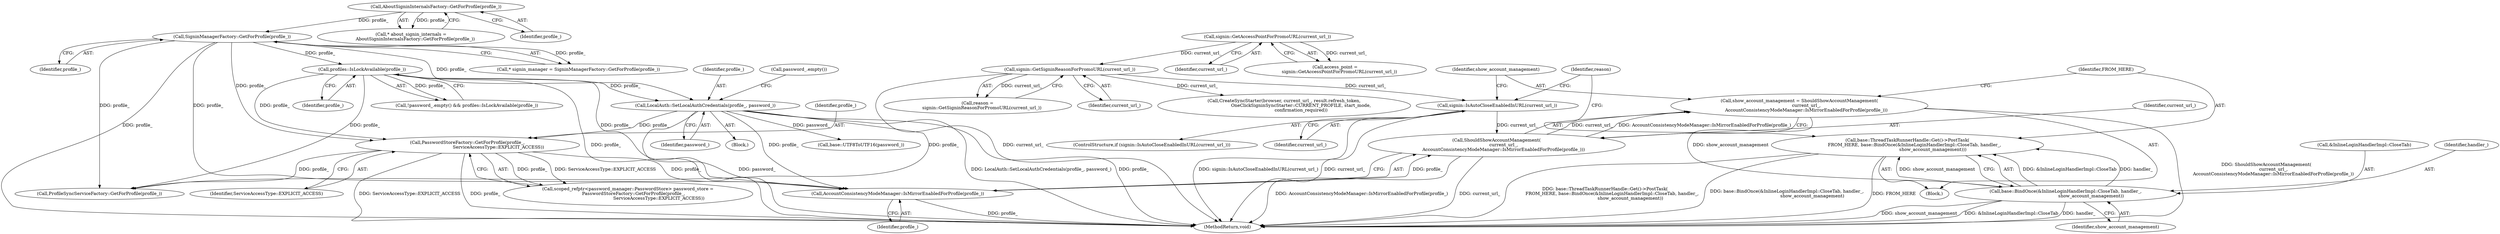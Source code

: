 digraph "0_Chrome_282f53ffdc3b1902da86f6a0791af736837efbf8_8@API" {
"1000229" [label="(Call,base::ThreadTaskRunnerHandle::Get()->PostTask(\n          FROM_HERE, base::BindOnce(&InlineLoginHandlerImpl::CloseTab, handler_,\n                                    show_account_management)))"];
"1000231" [label="(Call,base::BindOnce(&InlineLoginHandlerImpl::CloseTab, handler_,\n                                    show_account_management))"];
"1000223" [label="(Call,show_account_management = ShouldShowAccountManagement(\n          current_url_,\n          AccountConsistencyModeManager::IsMirrorEnabledForProfile(profile_)))"];
"1000225" [label="(Call,ShouldShowAccountManagement(\n          current_url_,\n          AccountConsistencyModeManager::IsMirrorEnabledForProfile(profile_)))"];
"1000219" [label="(Call,signin::IsAutoCloseEnabledInURL(current_url_))"];
"1000141" [label="(Call,signin::GetSigninReasonForPromoURL(current_url_))"];
"1000136" [label="(Call,signin::GetAccessPointForPromoURL(current_url_))"];
"1000227" [label="(Call,AccountConsistencyModeManager::IsMirrorEnabledForProfile(profile_))"];
"1000186" [label="(Call,PasswordStoreFactory::GetForProfile(profile_,\n                                            ServiceAccessType::EXPLICIT_ACCESS))"];
"1000170" [label="(Call,profiles::IsLockAvailable(profile_))"];
"1000146" [label="(Call,SigninManagerFactory::GetForProfile(profile_))"];
"1000123" [label="(Call,AboutSigninInternalsFactory::GetForProfile(profile_))"];
"1000173" [label="(Call,LocalAuth::SetLocalAuthCredentials(profile_, password_))"];
"1000197" [label="(Call,base::UTF8ToUTF16(password_))"];
"1000146" [label="(Call,SigninManagerFactory::GetForProfile(profile_))"];
"1000219" [label="(Call,signin::IsAutoCloseEnabledInURL(current_url_))"];
"1000231" [label="(Call,base::BindOnce(&InlineLoginHandlerImpl::CloseTab, handler_,\n                                    show_account_management))"];
"1000139" [label="(Call,reason =\n      signin::GetSigninReasonForPromoURL(current_url_))"];
"1000232" [label="(Call,&InlineLoginHandlerImpl::CloseTab)"];
"1000230" [label="(Identifier,FROM_HERE)"];
"1000223" [label="(Call,show_account_management = ShouldShowAccountManagement(\n          current_url_,\n          AccountConsistencyModeManager::IsMirrorEnabledForProfile(profile_)))"];
"1000229" [label="(Call,base::ThreadTaskRunnerHandle::Get()->PostTask(\n          FROM_HERE, base::BindOnce(&InlineLoginHandlerImpl::CloseTab, handler_,\n                                    show_account_management)))"];
"1000174" [label="(Identifier,profile_)"];
"1000235" [label="(Identifier,show_account_management)"];
"1000227" [label="(Call,AccountConsistencyModeManager::IsMirrorEnabledForProfile(profile_))"];
"1000170" [label="(Call,profiles::IsLockAvailable(profile_))"];
"1000180" [label="(Call,scoped_refptr<password_manager::PasswordStore> password_store =\n        PasswordStoreFactory::GetForProfile(profile_,\n                                            ServiceAccessType::EXPLICIT_ACCESS))"];
"1000218" [label="(ControlStructure,if (signin::IsAutoCloseEnabledInURL(current_url_)))"];
"1000144" [label="(Call,* signin_manager = SigninManagerFactory::GetForProfile(profile_))"];
"1000187" [label="(Identifier,profile_)"];
"1000173" [label="(Call,LocalAuth::SetLocalAuthCredentials(profile_, password_))"];
"1000147" [label="(Identifier,profile_)"];
"1000225" [label="(Call,ShouldShowAccountManagement(\n          current_url_,\n          AccountConsistencyModeManager::IsMirrorEnabledForProfile(profile_)))"];
"1000224" [label="(Identifier,show_account_management)"];
"1000221" [label="(Block,)"];
"1000186" [label="(Call,PasswordStoreFactory::GetForProfile(profile_,\n                                            ServiceAccessType::EXPLICIT_ACCESS))"];
"1000226" [label="(Identifier,current_url_)"];
"1000171" [label="(Identifier,profile_)"];
"1000136" [label="(Call,signin::GetAccessPointForPromoURL(current_url_))"];
"1000253" [label="(Call,ProfileSyncServiceFactory::GetForProfile(profile_))"];
"1000178" [label="(Call,password_.empty())"];
"1000137" [label="(Identifier,current_url_)"];
"1000167" [label="(Call,!password_.empty() && profiles::IsLockAvailable(profile_))"];
"1000121" [label="(Call,* about_signin_internals =\n      AboutSigninInternalsFactory::GetForProfile(profile_))"];
"1000142" [label="(Identifier,current_url_)"];
"1000188" [label="(Identifier,ServiceAccessType::EXPLICIT_ACCESS)"];
"1000123" [label="(Call,AboutSigninInternalsFactory::GetForProfile(profile_))"];
"1000220" [label="(Identifier,current_url_)"];
"1000305" [label="(Call,CreateSyncStarter(browser, current_url_, result.refresh_token,\n                        OneClickSigninSyncStarter::CURRENT_PROFILE, start_mode,\n                        confirmation_required))"];
"1000134" [label="(Call,access_point =\n      signin::GetAccessPointForPromoURL(current_url_))"];
"1000228" [label="(Identifier,profile_)"];
"1000234" [label="(Identifier,handler_)"];
"1000317" [label="(MethodReturn,void)"];
"1000175" [label="(Identifier,password_)"];
"1000141" [label="(Call,signin::GetSigninReasonForPromoURL(current_url_))"];
"1000124" [label="(Identifier,profile_)"];
"1000172" [label="(Block,)"];
"1000239" [label="(Identifier,reason)"];
"1000229" -> "1000221"  [label="AST: "];
"1000229" -> "1000231"  [label="CFG: "];
"1000230" -> "1000229"  [label="AST: "];
"1000231" -> "1000229"  [label="AST: "];
"1000239" -> "1000229"  [label="CFG: "];
"1000229" -> "1000317"  [label="DDG: base::ThreadTaskRunnerHandle::Get()->PostTask(\n          FROM_HERE, base::BindOnce(&InlineLoginHandlerImpl::CloseTab, handler_,\n                                    show_account_management))"];
"1000229" -> "1000317"  [label="DDG: base::BindOnce(&InlineLoginHandlerImpl::CloseTab, handler_,\n                                    show_account_management)"];
"1000229" -> "1000317"  [label="DDG: FROM_HERE"];
"1000231" -> "1000229"  [label="DDG: &InlineLoginHandlerImpl::CloseTab"];
"1000231" -> "1000229"  [label="DDG: handler_"];
"1000231" -> "1000229"  [label="DDG: show_account_management"];
"1000231" -> "1000235"  [label="CFG: "];
"1000232" -> "1000231"  [label="AST: "];
"1000234" -> "1000231"  [label="AST: "];
"1000235" -> "1000231"  [label="AST: "];
"1000231" -> "1000317"  [label="DDG: show_account_management"];
"1000231" -> "1000317"  [label="DDG: &InlineLoginHandlerImpl::CloseTab"];
"1000231" -> "1000317"  [label="DDG: handler_"];
"1000223" -> "1000231"  [label="DDG: show_account_management"];
"1000223" -> "1000221"  [label="AST: "];
"1000223" -> "1000225"  [label="CFG: "];
"1000224" -> "1000223"  [label="AST: "];
"1000225" -> "1000223"  [label="AST: "];
"1000230" -> "1000223"  [label="CFG: "];
"1000223" -> "1000317"  [label="DDG: ShouldShowAccountManagement(\n          current_url_,\n          AccountConsistencyModeManager::IsMirrorEnabledForProfile(profile_))"];
"1000225" -> "1000223"  [label="DDG: current_url_"];
"1000225" -> "1000223"  [label="DDG: AccountConsistencyModeManager::IsMirrorEnabledForProfile(profile_)"];
"1000225" -> "1000227"  [label="CFG: "];
"1000226" -> "1000225"  [label="AST: "];
"1000227" -> "1000225"  [label="AST: "];
"1000225" -> "1000317"  [label="DDG: AccountConsistencyModeManager::IsMirrorEnabledForProfile(profile_)"];
"1000225" -> "1000317"  [label="DDG: current_url_"];
"1000219" -> "1000225"  [label="DDG: current_url_"];
"1000227" -> "1000225"  [label="DDG: profile_"];
"1000219" -> "1000218"  [label="AST: "];
"1000219" -> "1000220"  [label="CFG: "];
"1000220" -> "1000219"  [label="AST: "];
"1000224" -> "1000219"  [label="CFG: "];
"1000239" -> "1000219"  [label="CFG: "];
"1000219" -> "1000317"  [label="DDG: signin::IsAutoCloseEnabledInURL(current_url_)"];
"1000219" -> "1000317"  [label="DDG: current_url_"];
"1000141" -> "1000219"  [label="DDG: current_url_"];
"1000141" -> "1000139"  [label="AST: "];
"1000141" -> "1000142"  [label="CFG: "];
"1000142" -> "1000141"  [label="AST: "];
"1000139" -> "1000141"  [label="CFG: "];
"1000141" -> "1000317"  [label="DDG: current_url_"];
"1000141" -> "1000139"  [label="DDG: current_url_"];
"1000136" -> "1000141"  [label="DDG: current_url_"];
"1000141" -> "1000305"  [label="DDG: current_url_"];
"1000136" -> "1000134"  [label="AST: "];
"1000136" -> "1000137"  [label="CFG: "];
"1000137" -> "1000136"  [label="AST: "];
"1000134" -> "1000136"  [label="CFG: "];
"1000136" -> "1000134"  [label="DDG: current_url_"];
"1000227" -> "1000228"  [label="CFG: "];
"1000228" -> "1000227"  [label="AST: "];
"1000227" -> "1000317"  [label="DDG: profile_"];
"1000186" -> "1000227"  [label="DDG: profile_"];
"1000170" -> "1000227"  [label="DDG: profile_"];
"1000146" -> "1000227"  [label="DDG: profile_"];
"1000173" -> "1000227"  [label="DDG: profile_"];
"1000186" -> "1000180"  [label="AST: "];
"1000186" -> "1000188"  [label="CFG: "];
"1000187" -> "1000186"  [label="AST: "];
"1000188" -> "1000186"  [label="AST: "];
"1000180" -> "1000186"  [label="CFG: "];
"1000186" -> "1000317"  [label="DDG: ServiceAccessType::EXPLICIT_ACCESS"];
"1000186" -> "1000317"  [label="DDG: profile_"];
"1000186" -> "1000180"  [label="DDG: profile_"];
"1000186" -> "1000180"  [label="DDG: ServiceAccessType::EXPLICIT_ACCESS"];
"1000170" -> "1000186"  [label="DDG: profile_"];
"1000146" -> "1000186"  [label="DDG: profile_"];
"1000173" -> "1000186"  [label="DDG: profile_"];
"1000186" -> "1000253"  [label="DDG: profile_"];
"1000170" -> "1000167"  [label="AST: "];
"1000170" -> "1000171"  [label="CFG: "];
"1000171" -> "1000170"  [label="AST: "];
"1000167" -> "1000170"  [label="CFG: "];
"1000170" -> "1000317"  [label="DDG: profile_"];
"1000170" -> "1000167"  [label="DDG: profile_"];
"1000146" -> "1000170"  [label="DDG: profile_"];
"1000170" -> "1000173"  [label="DDG: profile_"];
"1000170" -> "1000253"  [label="DDG: profile_"];
"1000146" -> "1000144"  [label="AST: "];
"1000146" -> "1000147"  [label="CFG: "];
"1000147" -> "1000146"  [label="AST: "];
"1000144" -> "1000146"  [label="CFG: "];
"1000146" -> "1000317"  [label="DDG: profile_"];
"1000146" -> "1000144"  [label="DDG: profile_"];
"1000123" -> "1000146"  [label="DDG: profile_"];
"1000146" -> "1000173"  [label="DDG: profile_"];
"1000146" -> "1000253"  [label="DDG: profile_"];
"1000123" -> "1000121"  [label="AST: "];
"1000123" -> "1000124"  [label="CFG: "];
"1000124" -> "1000123"  [label="AST: "];
"1000121" -> "1000123"  [label="CFG: "];
"1000123" -> "1000121"  [label="DDG: profile_"];
"1000173" -> "1000172"  [label="AST: "];
"1000173" -> "1000175"  [label="CFG: "];
"1000174" -> "1000173"  [label="AST: "];
"1000175" -> "1000173"  [label="AST: "];
"1000178" -> "1000173"  [label="CFG: "];
"1000173" -> "1000317"  [label="DDG: LocalAuth::SetLocalAuthCredentials(profile_, password_)"];
"1000173" -> "1000317"  [label="DDG: profile_"];
"1000173" -> "1000317"  [label="DDG: password_"];
"1000173" -> "1000197"  [label="DDG: password_"];
"1000173" -> "1000253"  [label="DDG: profile_"];
}

